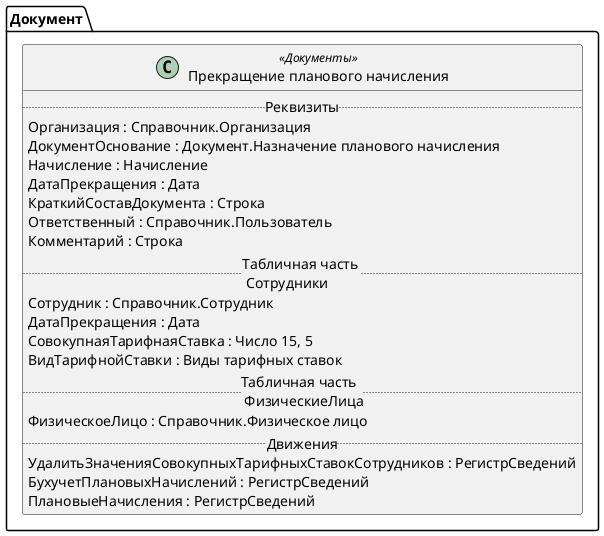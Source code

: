 ﻿@startuml ПрекращениеПлановогоНачисления
'!include templates.wsd
'..\include templates.wsd
class Документ.ПрекращениеПлановогоНачисления as "Прекращение планового начисления" <<Документы>>
{
..Реквизиты..
Организация : Справочник.Организация
ДокументОснование : Документ.Назначение планового начисления
Начисление : Начисление
ДатаПрекращения : Дата
КраткийСоставДокумента : Строка
Ответственный : Справочник.Пользователь
Комментарий : Строка
..Табличная часть \n Сотрудники..
Сотрудник : Справочник.Сотрудник
ДатаПрекращения : Дата
СовокупнаяТарифнаяСтавка : Число 15, 5
ВидТарифнойСтавки : Виды тарифных ставок
..Табличная часть \n ФизическиеЛица..
ФизическоеЛицо : Справочник.Физическое лицо
..Движения..
УдалитьЗначенияСовокупныхТарифныхСтавокСотрудников : РегистрСведений
БухучетПлановыхНачислений : РегистрСведений
ПлановыеНачисления : РегистрСведений
}
@enduml

